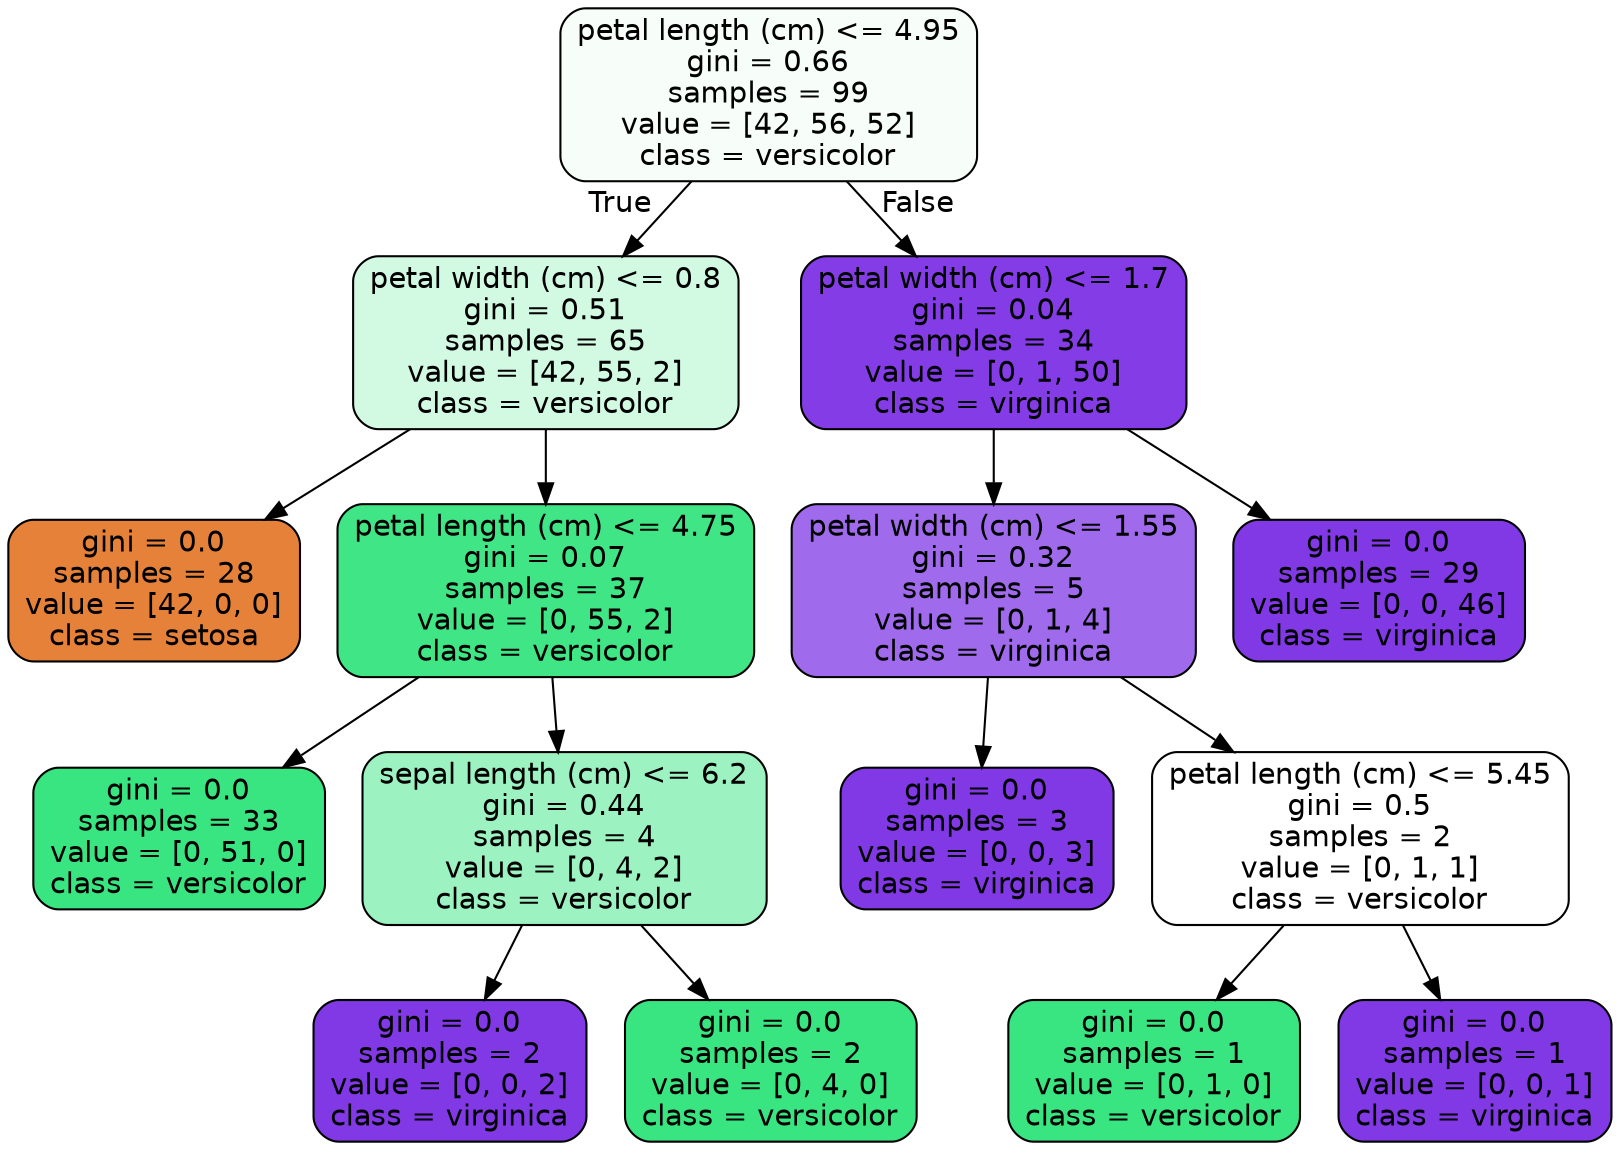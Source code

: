 digraph Tree {
node [shape=box, style="filled, rounded", color="black", fontname=helvetica] ;
edge [fontname=helvetica] ;
0 [label="petal length (cm) <= 4.95\ngini = 0.66\nsamples = 99\nvalue = [42, 56, 52]\nclass = versicolor", fillcolor="#f7fefa"] ;
1 [label="petal width (cm) <= 0.8\ngini = 0.51\nsamples = 65\nvalue = [42, 55, 2]\nclass = versicolor", fillcolor="#d2f9e2"] ;
0 -> 1 [labeldistance=2.5, labelangle=45, headlabel="True"] ;
2 [label="gini = 0.0\nsamples = 28\nvalue = [42, 0, 0]\nclass = setosa", fillcolor="#e58139"] ;
1 -> 2 ;
3 [label="petal length (cm) <= 4.75\ngini = 0.07\nsamples = 37\nvalue = [0, 55, 2]\nclass = versicolor", fillcolor="#40e686"] ;
1 -> 3 ;
4 [label="gini = 0.0\nsamples = 33\nvalue = [0, 51, 0]\nclass = versicolor", fillcolor="#39e581"] ;
3 -> 4 ;
5 [label="sepal length (cm) <= 6.2\ngini = 0.44\nsamples = 4\nvalue = [0, 4, 2]\nclass = versicolor", fillcolor="#9cf2c0"] ;
3 -> 5 ;
6 [label="gini = 0.0\nsamples = 2\nvalue = [0, 0, 2]\nclass = virginica", fillcolor="#8139e5"] ;
5 -> 6 ;
7 [label="gini = 0.0\nsamples = 2\nvalue = [0, 4, 0]\nclass = versicolor", fillcolor="#39e581"] ;
5 -> 7 ;
8 [label="petal width (cm) <= 1.7\ngini = 0.04\nsamples = 34\nvalue = [0, 1, 50]\nclass = virginica", fillcolor="#843de6"] ;
0 -> 8 [labeldistance=2.5, labelangle=-45, headlabel="False"] ;
9 [label="petal width (cm) <= 1.55\ngini = 0.32\nsamples = 5\nvalue = [0, 1, 4]\nclass = virginica", fillcolor="#a06aec"] ;
8 -> 9 ;
10 [label="gini = 0.0\nsamples = 3\nvalue = [0, 0, 3]\nclass = virginica", fillcolor="#8139e5"] ;
9 -> 10 ;
11 [label="petal length (cm) <= 5.45\ngini = 0.5\nsamples = 2\nvalue = [0, 1, 1]\nclass = versicolor", fillcolor="#ffffff"] ;
9 -> 11 ;
12 [label="gini = 0.0\nsamples = 1\nvalue = [0, 1, 0]\nclass = versicolor", fillcolor="#39e581"] ;
11 -> 12 ;
13 [label="gini = 0.0\nsamples = 1\nvalue = [0, 0, 1]\nclass = virginica", fillcolor="#8139e5"] ;
11 -> 13 ;
14 [label="gini = 0.0\nsamples = 29\nvalue = [0, 0, 46]\nclass = virginica", fillcolor="#8139e5"] ;
8 -> 14 ;
}